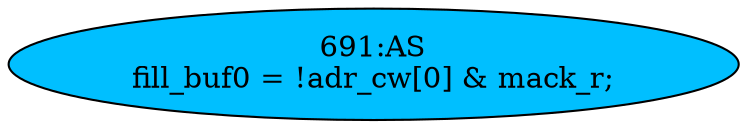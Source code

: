 strict digraph "" {
	node [label="\N"];
	"691:AS"	 [ast="<pyverilog.vparser.ast.Assign object at 0x7fa020e2fd90>",
		def_var="['fill_buf0']",
		fillcolor=deepskyblue,
		label="691:AS
fill_buf0 = !adr_cw[0] & mack_r;",
		statements="[]",
		style=filled,
		typ=Assign,
		use_var="['adr_cw', 'mack_r']"];
}
